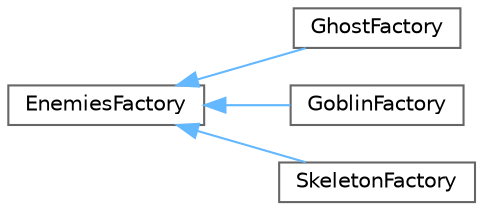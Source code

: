 digraph "Graphical Class Hierarchy"
{
 // LATEX_PDF_SIZE
  bgcolor="transparent";
  edge [fontname=Helvetica,fontsize=10,labelfontname=Helvetica,labelfontsize=10];
  node [fontname=Helvetica,fontsize=10,shape=box,height=0.2,width=0.4];
  rankdir="LR";
  Node0 [id="Node000000",label="EnemiesFactory",height=0.2,width=0.4,color="grey40", fillcolor="white", style="filled",URL="$class_enemies_factory.html",tooltip=" "];
  Node0 -> Node1 [id="edge5_Node000000_Node000001",dir="back",color="steelblue1",style="solid",tooltip=" "];
  Node1 [id="Node000001",label="GhostFactory",height=0.2,width=0.4,color="grey40", fillcolor="white", style="filled",URL="$class_ghost_factory.html",tooltip=" "];
  Node0 -> Node2 [id="edge6_Node000000_Node000002",dir="back",color="steelblue1",style="solid",tooltip=" "];
  Node2 [id="Node000002",label="GoblinFactory",height=0.2,width=0.4,color="grey40", fillcolor="white", style="filled",URL="$class_goblin_factory.html",tooltip=" "];
  Node0 -> Node3 [id="edge7_Node000000_Node000003",dir="back",color="steelblue1",style="solid",tooltip=" "];
  Node3 [id="Node000003",label="SkeletonFactory",height=0.2,width=0.4,color="grey40", fillcolor="white", style="filled",URL="$class_skeleton_factory.html",tooltip=" "];
}

